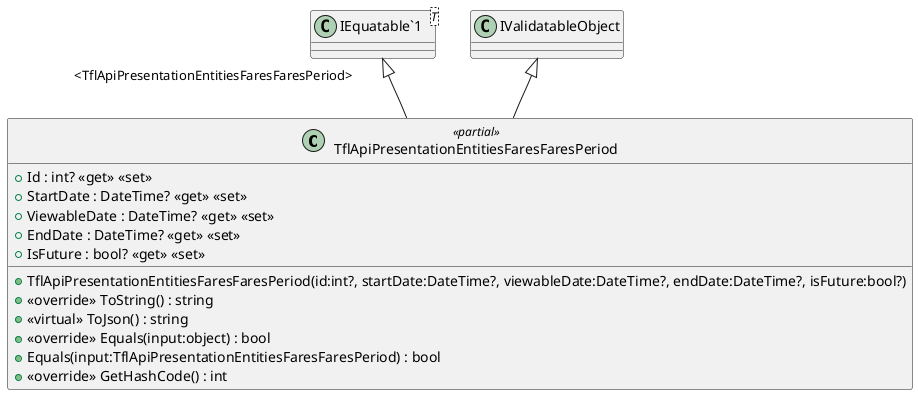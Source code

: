 @startuml
class TflApiPresentationEntitiesFaresFaresPeriod <<partial>> {
    + TflApiPresentationEntitiesFaresFaresPeriod(id:int?, startDate:DateTime?, viewableDate:DateTime?, endDate:DateTime?, isFuture:bool?)
    + Id : int? <<get>> <<set>>
    + StartDate : DateTime? <<get>> <<set>>
    + ViewableDate : DateTime? <<get>> <<set>>
    + EndDate : DateTime? <<get>> <<set>>
    + IsFuture : bool? <<get>> <<set>>
    + <<override>> ToString() : string
    + <<virtual>> ToJson() : string
    + <<override>> Equals(input:object) : bool
    + Equals(input:TflApiPresentationEntitiesFaresFaresPeriod) : bool
    + <<override>> GetHashCode() : int
}
class "IEquatable`1"<T> {
}
"IEquatable`1" "<TflApiPresentationEntitiesFaresFaresPeriod>" <|-- TflApiPresentationEntitiesFaresFaresPeriod
IValidatableObject <|-- TflApiPresentationEntitiesFaresFaresPeriod
@enduml
